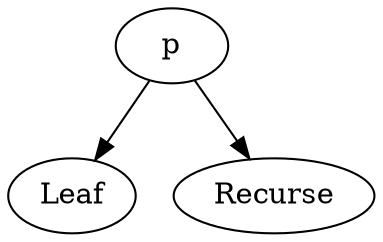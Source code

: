 digraph {
  p [texlbl="$\times$"];
  l [image="case4.png", label="Leaf"];
  r [image="case1.png", label="Recurse"];

  p -> l;
  p -> r;
}
